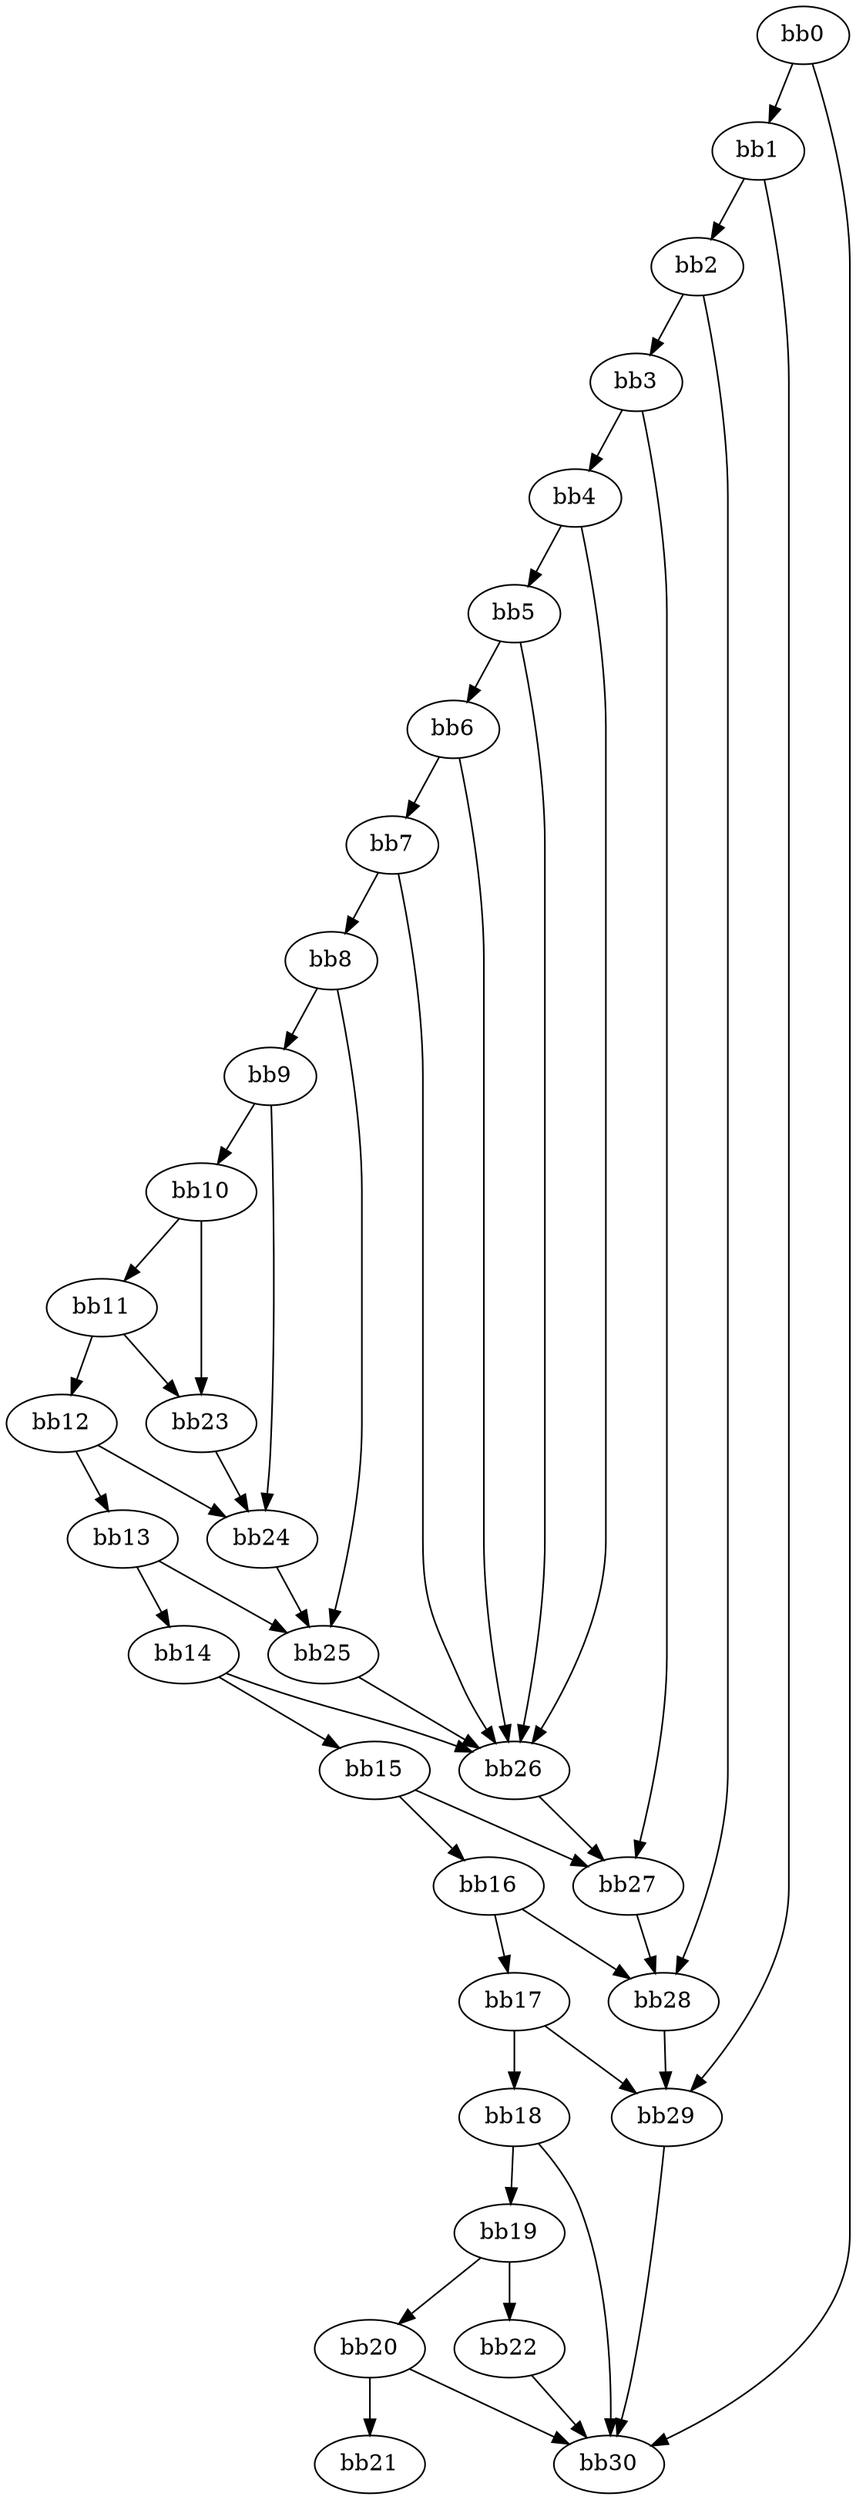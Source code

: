 digraph {
    0 [ label = "bb0\l" ]
    1 [ label = "bb1\l" ]
    2 [ label = "bb2\l" ]
    3 [ label = "bb3\l" ]
    4 [ label = "bb4\l" ]
    5 [ label = "bb5\l" ]
    6 [ label = "bb6\l" ]
    7 [ label = "bb7\l" ]
    8 [ label = "bb8\l" ]
    9 [ label = "bb9\l" ]
    10 [ label = "bb10\l" ]
    11 [ label = "bb11\l" ]
    12 [ label = "bb12\l" ]
    13 [ label = "bb13\l" ]
    14 [ label = "bb14\l" ]
    15 [ label = "bb15\l" ]
    16 [ label = "bb16\l" ]
    17 [ label = "bb17\l" ]
    18 [ label = "bb18\l" ]
    19 [ label = "bb19\l" ]
    20 [ label = "bb20\l" ]
    21 [ label = "bb21\l" ]
    22 [ label = "bb22\l" ]
    23 [ label = "bb23\l" ]
    24 [ label = "bb24\l" ]
    25 [ label = "bb25\l" ]
    26 [ label = "bb26\l" ]
    27 [ label = "bb27\l" ]
    28 [ label = "bb28\l" ]
    29 [ label = "bb29\l" ]
    30 [ label = "bb30\l" ]
    0 -> 1 [ ]
    0 -> 30 [ ]
    1 -> 2 [ ]
    1 -> 29 [ ]
    2 -> 3 [ ]
    2 -> 28 [ ]
    3 -> 4 [ ]
    3 -> 27 [ ]
    4 -> 5 [ ]
    4 -> 26 [ ]
    5 -> 6 [ ]
    5 -> 26 [ ]
    6 -> 7 [ ]
    6 -> 26 [ ]
    7 -> 8 [ ]
    7 -> 26 [ ]
    8 -> 9 [ ]
    8 -> 25 [ ]
    9 -> 10 [ ]
    9 -> 24 [ ]
    10 -> 11 [ ]
    10 -> 23 [ ]
    11 -> 12 [ ]
    11 -> 23 [ ]
    12 -> 13 [ ]
    12 -> 24 [ ]
    13 -> 14 [ ]
    13 -> 25 [ ]
    14 -> 15 [ ]
    14 -> 26 [ ]
    15 -> 16 [ ]
    15 -> 27 [ ]
    16 -> 17 [ ]
    16 -> 28 [ ]
    17 -> 18 [ ]
    17 -> 29 [ ]
    18 -> 19 [ ]
    18 -> 30 [ ]
    19 -> 20 [ ]
    19 -> 22 [ ]
    20 -> 21 [ ]
    20 -> 30 [ ]
    22 -> 30 [ ]
    23 -> 24 [ ]
    24 -> 25 [ ]
    25 -> 26 [ ]
    26 -> 27 [ ]
    27 -> 28 [ ]
    28 -> 29 [ ]
    29 -> 30 [ ]
}

